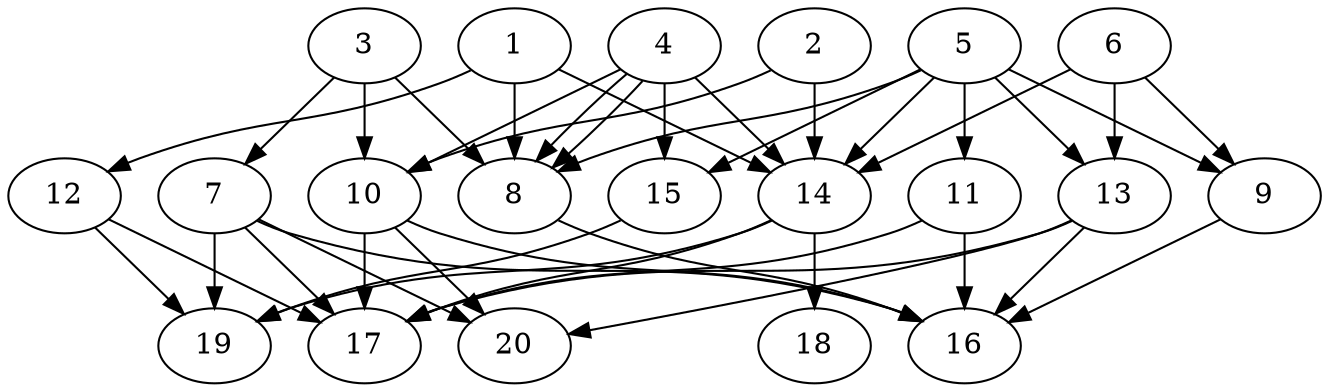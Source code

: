 // DAG automatically generated by daggen at Tue Aug  6 16:20:30 2019
// ./daggen --dot -n 20 --ccr 0.4 --fat 0.8 --regular 0.5 --density 0.8 --mindata 5242880 --maxdata 52428800 
digraph G {
  1 [size="118131200", alpha="0.04", expect_size="47252480"] 
  1 -> 8 [size ="47252480"]
  1 -> 12 [size ="47252480"]
  1 -> 14 [size ="47252480"]
  2 [size="65774080", alpha="0.19", expect_size="26309632"] 
  2 -> 10 [size ="26309632"]
  2 -> 14 [size ="26309632"]
  3 [size="95610880", alpha="0.09", expect_size="38244352"] 
  3 -> 7 [size ="38244352"]
  3 -> 8 [size ="38244352"]
  3 -> 10 [size ="38244352"]
  4 [size="32291840", alpha="0.14", expect_size="12916736"] 
  4 -> 8 [size ="12916736"]
  4 -> 8 [size ="12916736"]
  4 -> 10 [size ="12916736"]
  4 -> 14 [size ="12916736"]
  4 -> 15 [size ="12916736"]
  5 [size="18869760", alpha="0.19", expect_size="7547904"] 
  5 -> 8 [size ="7547904"]
  5 -> 9 [size ="7547904"]
  5 -> 11 [size ="7547904"]
  5 -> 13 [size ="7547904"]
  5 -> 14 [size ="7547904"]
  5 -> 15 [size ="7547904"]
  6 [size="44789760", alpha="0.08", expect_size="17915904"] 
  6 -> 9 [size ="17915904"]
  6 -> 13 [size ="17915904"]
  6 -> 14 [size ="17915904"]
  7 [size="49000960", alpha="0.13", expect_size="19600384"] 
  7 -> 16 [size ="19600384"]
  7 -> 17 [size ="19600384"]
  7 -> 19 [size ="19600384"]
  7 -> 20 [size ="19600384"]
  8 [size="54640640", alpha="0.02", expect_size="21856256"] 
  8 -> 16 [size ="21856256"]
  9 [size="18641920", alpha="0.12", expect_size="7456768"] 
  9 -> 16 [size ="7456768"]
  10 [size="121451520", alpha="0.01", expect_size="48580608"] 
  10 -> 16 [size ="48580608"]
  10 -> 17 [size ="48580608"]
  10 -> 20 [size ="48580608"]
  11 [size="63969280", alpha="0.01", expect_size="25587712"] 
  11 -> 16 [size ="25587712"]
  11 -> 17 [size ="25587712"]
  12 [size="86169600", alpha="0.00", expect_size="34467840"] 
  12 -> 17 [size ="34467840"]
  12 -> 19 [size ="34467840"]
  13 [size="78466560", alpha="0.02", expect_size="31386624"] 
  13 -> 16 [size ="31386624"]
  13 -> 17 [size ="31386624"]
  13 -> 20 [size ="31386624"]
  14 [size="128883200", alpha="0.12", expect_size="51553280"] 
  14 -> 17 [size ="51553280"]
  14 -> 18 [size ="51553280"]
  14 -> 19 [size ="51553280"]
  15 [size="94254080", alpha="0.03", expect_size="37701632"] 
  15 -> 19 [size ="37701632"]
  16 [size="89328640", alpha="0.20", expect_size="35731456"] 
  17 [size="19924480", alpha="0.12", expect_size="7969792"] 
  18 [size="94950400", alpha="0.08", expect_size="37980160"] 
  19 [size="106928640", alpha="0.18", expect_size="42771456"] 
  20 [size="59225600", alpha="0.10", expect_size="23690240"] 
}
